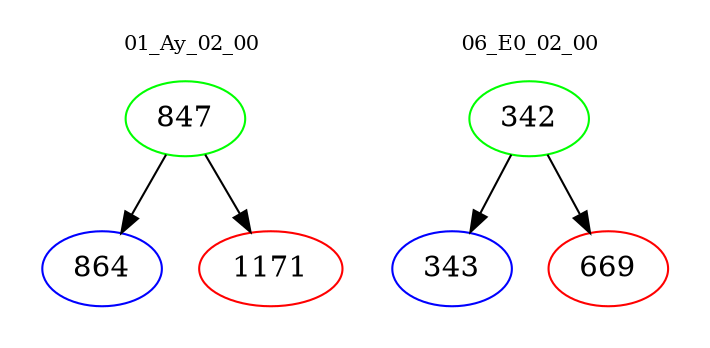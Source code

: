 digraph{
subgraph cluster_0 {
color = white
label = "01_Ay_02_00";
fontsize=10;
T0_847 [label="847", color="green"]
T0_847 -> T0_864 [color="black"]
T0_864 [label="864", color="blue"]
T0_847 -> T0_1171 [color="black"]
T0_1171 [label="1171", color="red"]
}
subgraph cluster_1 {
color = white
label = "06_E0_02_00";
fontsize=10;
T1_342 [label="342", color="green"]
T1_342 -> T1_343 [color="black"]
T1_343 [label="343", color="blue"]
T1_342 -> T1_669 [color="black"]
T1_669 [label="669", color="red"]
}
}
